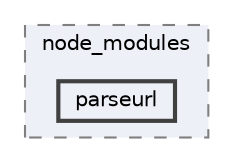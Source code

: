 digraph "pkiclassroomrescheduler/src/main/frontend/node_modules/parseurl"
{
 // LATEX_PDF_SIZE
  bgcolor="transparent";
  edge [fontname=Helvetica,fontsize=10,labelfontname=Helvetica,labelfontsize=10];
  node [fontname=Helvetica,fontsize=10,shape=box,height=0.2,width=0.4];
  compound=true
  subgraph clusterdir_72953eda66ccb3a2722c28e1c3e6c23b {
    graph [ bgcolor="#edf0f7", pencolor="grey50", label="node_modules", fontname=Helvetica,fontsize=10 style="filled,dashed", URL="dir_72953eda66ccb3a2722c28e1c3e6c23b.html",tooltip=""]
  dir_1b61628024f8e48b6887f3820ef37fd5 [label="parseurl", fillcolor="#edf0f7", color="grey25", style="filled,bold", URL="dir_1b61628024f8e48b6887f3820ef37fd5.html",tooltip=""];
  }
}
